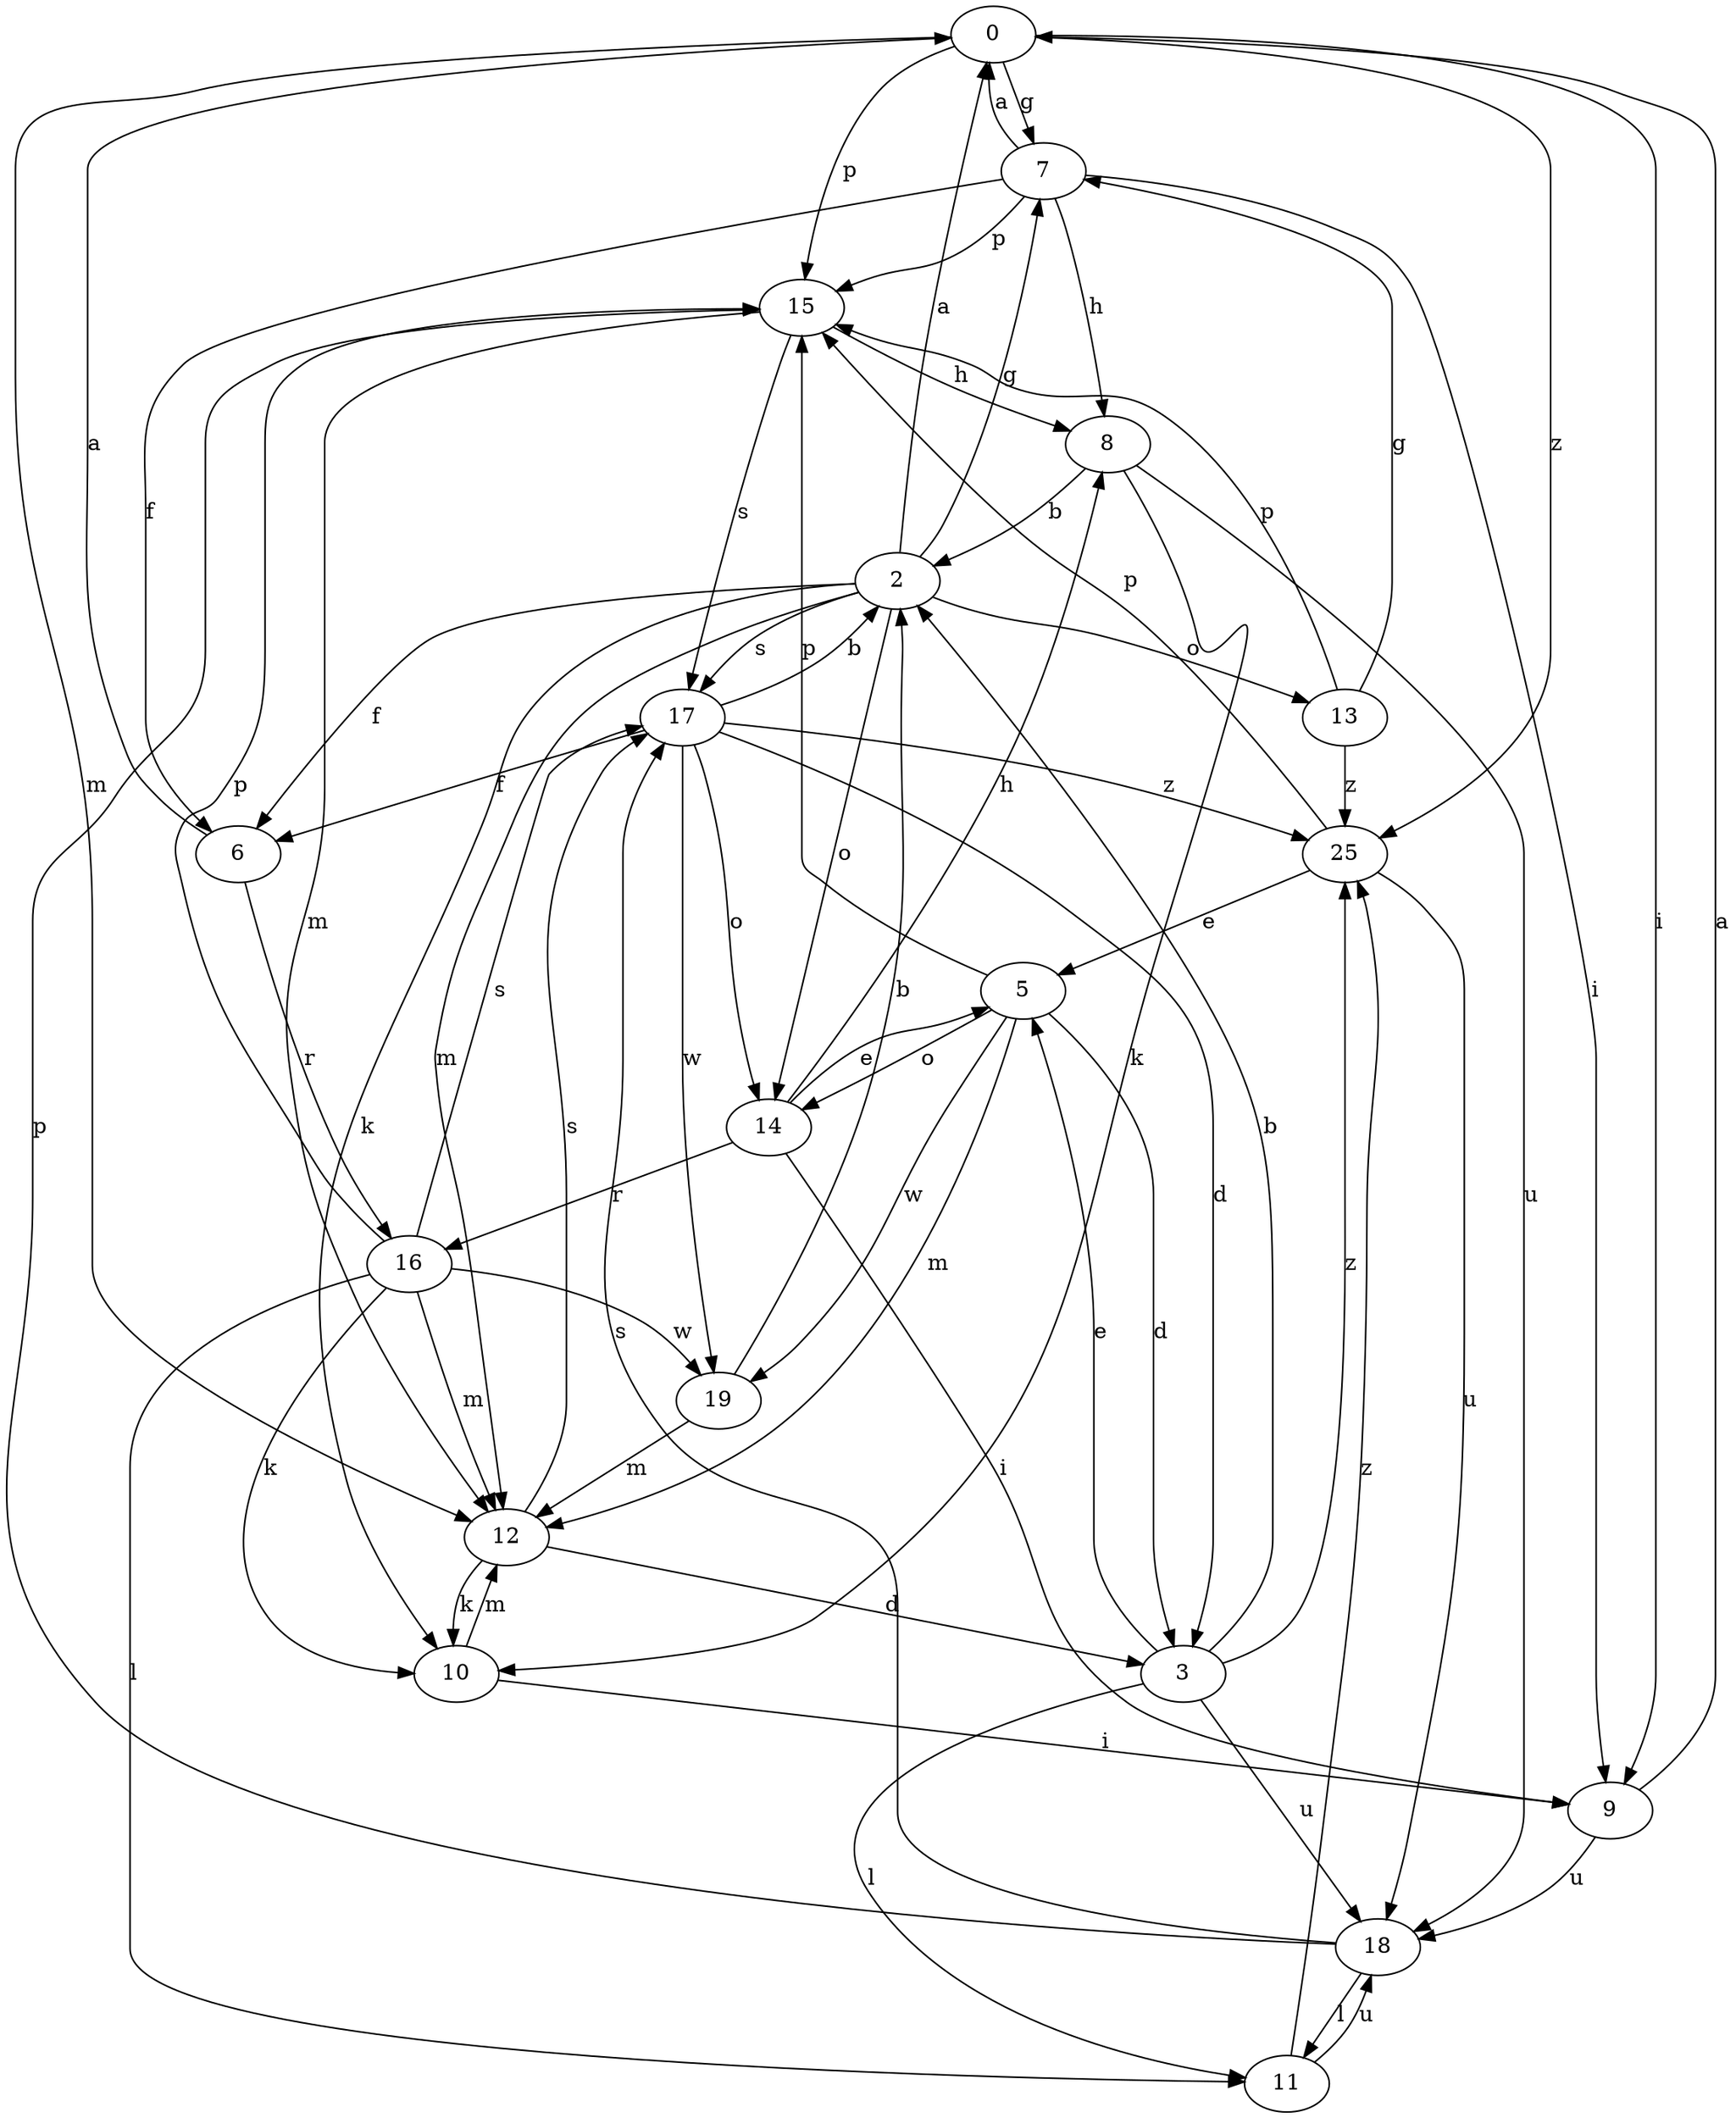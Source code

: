 strict digraph  {
0;
2;
3;
5;
6;
7;
8;
9;
10;
11;
12;
13;
14;
15;
16;
17;
18;
19;
25;
0 -> 7  [label=g];
0 -> 9  [label=i];
0 -> 12  [label=m];
0 -> 15  [label=p];
0 -> 25  [label=z];
2 -> 0  [label=a];
2 -> 6  [label=f];
2 -> 7  [label=g];
2 -> 10  [label=k];
2 -> 12  [label=m];
2 -> 13  [label=o];
2 -> 14  [label=o];
2 -> 17  [label=s];
3 -> 2  [label=b];
3 -> 5  [label=e];
3 -> 11  [label=l];
3 -> 18  [label=u];
3 -> 25  [label=z];
5 -> 3  [label=d];
5 -> 12  [label=m];
5 -> 14  [label=o];
5 -> 15  [label=p];
5 -> 19  [label=w];
6 -> 0  [label=a];
6 -> 16  [label=r];
7 -> 0  [label=a];
7 -> 6  [label=f];
7 -> 8  [label=h];
7 -> 9  [label=i];
7 -> 15  [label=p];
8 -> 2  [label=b];
8 -> 10  [label=k];
8 -> 18  [label=u];
9 -> 0  [label=a];
9 -> 18  [label=u];
10 -> 9  [label=i];
10 -> 12  [label=m];
11 -> 18  [label=u];
11 -> 25  [label=z];
12 -> 3  [label=d];
12 -> 10  [label=k];
12 -> 17  [label=s];
13 -> 7  [label=g];
13 -> 15  [label=p];
13 -> 25  [label=z];
14 -> 5  [label=e];
14 -> 8  [label=h];
14 -> 9  [label=i];
14 -> 16  [label=r];
15 -> 8  [label=h];
15 -> 12  [label=m];
15 -> 17  [label=s];
16 -> 10  [label=k];
16 -> 11  [label=l];
16 -> 12  [label=m];
16 -> 15  [label=p];
16 -> 17  [label=s];
16 -> 19  [label=w];
17 -> 2  [label=b];
17 -> 3  [label=d];
17 -> 6  [label=f];
17 -> 14  [label=o];
17 -> 19  [label=w];
17 -> 25  [label=z];
18 -> 11  [label=l];
18 -> 15  [label=p];
18 -> 17  [label=s];
19 -> 2  [label=b];
19 -> 12  [label=m];
25 -> 5  [label=e];
25 -> 15  [label=p];
25 -> 18  [label=u];
}
